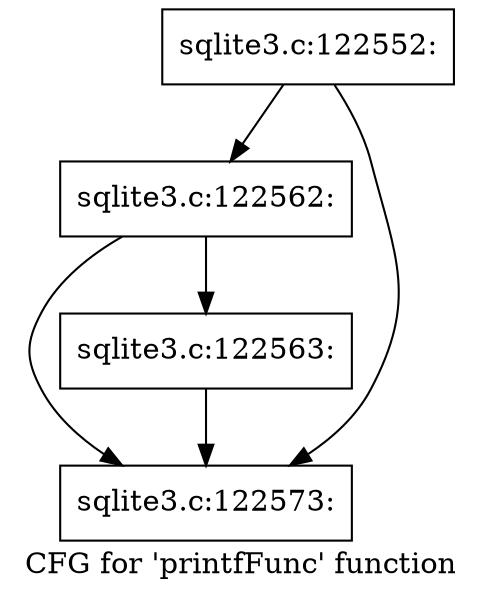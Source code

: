 digraph "CFG for 'printfFunc' function" {
	label="CFG for 'printfFunc' function";

	Node0x55c0f87988c0 [shape=record,label="{sqlite3.c:122552:}"];
	Node0x55c0f87988c0 -> Node0x55c0f791e7a0;
	Node0x55c0f87988c0 -> Node0x55c0f791e750;
	Node0x55c0f791e7a0 [shape=record,label="{sqlite3.c:122562:}"];
	Node0x55c0f791e7a0 -> Node0x55c0f791e700;
	Node0x55c0f791e7a0 -> Node0x55c0f791e750;
	Node0x55c0f791e700 [shape=record,label="{sqlite3.c:122563:}"];
	Node0x55c0f791e700 -> Node0x55c0f791e750;
	Node0x55c0f791e750 [shape=record,label="{sqlite3.c:122573:}"];
}
